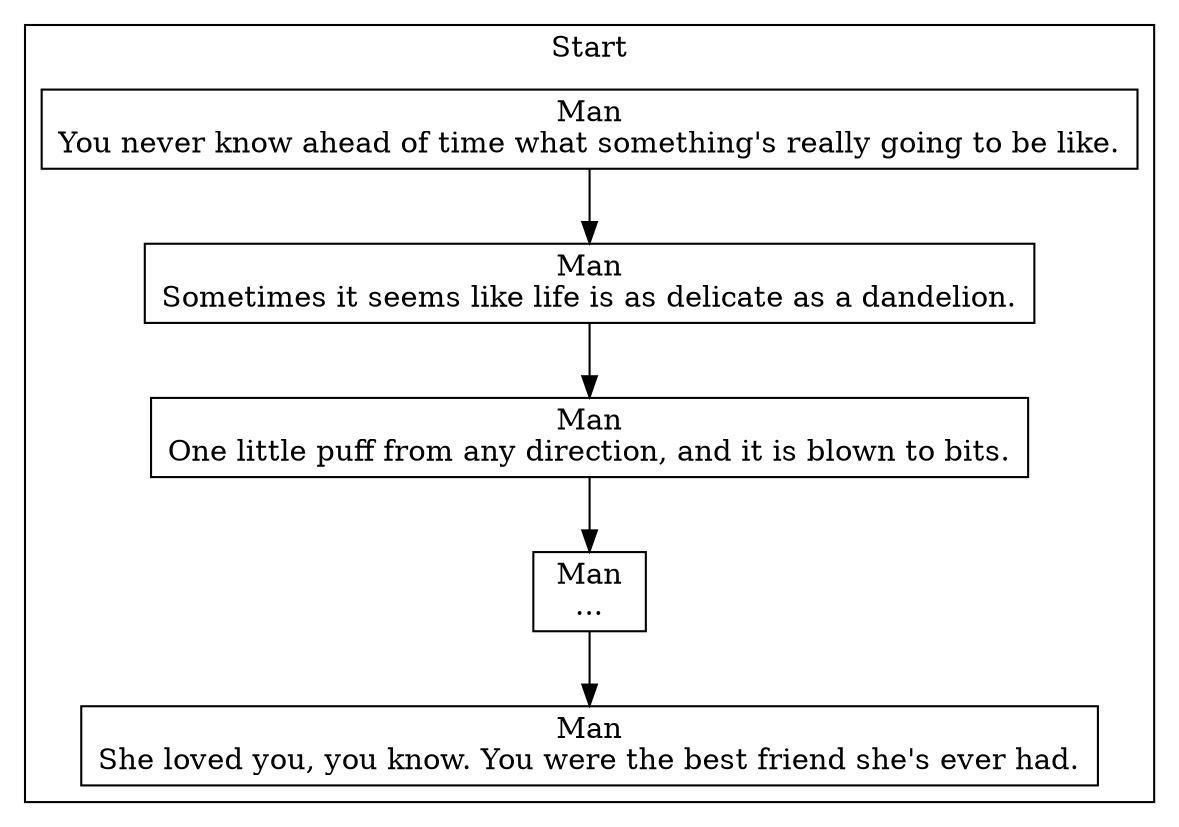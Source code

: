 digraph G {
subgraph cluster_0{
label = "Start";
139733285780016 [label="Man\nYou never know ahead of time what something's really going to be like.", shape=box];
139733285779824 [label="Man\nSometimes it seems like life is as delicate as a dandelion.", shape=box];
139733285779872 [label="Man\nOne little puff from any direction, and it is blown to bits.", shape=box];
139733285779776 [label="Man\n...", shape=box];
139733285780112 [label="Man\nShe loved you, you know. You were the best friend she's ever had.", shape=box];
}
139733285780016 -> 139733285779824;
139733285779824 -> 139733285779872;
139733285779872 -> 139733285779776;
139733285779776 -> 139733285780112;
}